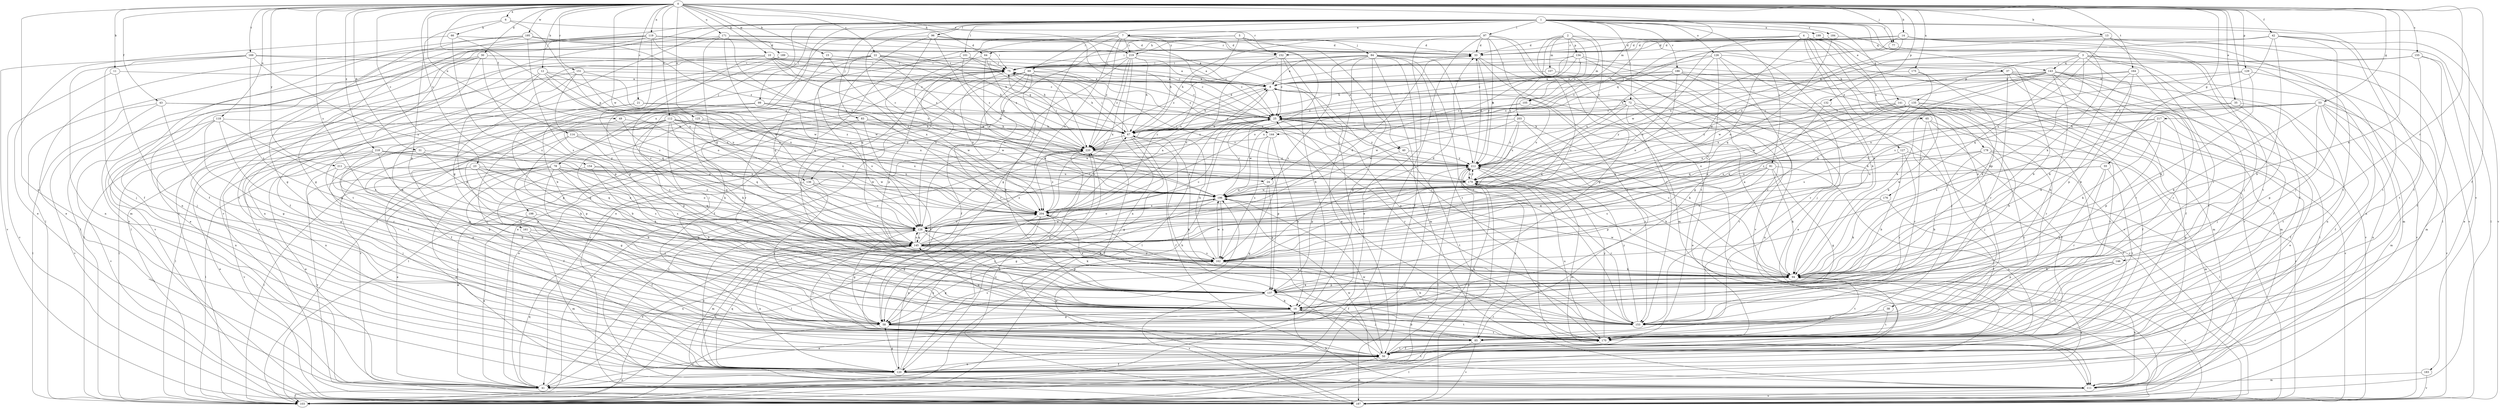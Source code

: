 strict digraph  {
0;
1;
2;
3;
4;
5;
6;
7;
8;
10;
11;
12;
13;
14;
15;
16;
21;
22;
23;
24;
25;
30;
31;
33;
35;
37;
38;
40;
41;
42;
43;
49;
50;
53;
55;
58;
64;
65;
66;
67;
69;
72;
75;
77;
78;
81;
83;
84;
85;
94;
96;
97;
99;
101;
103;
105;
107;
111;
112;
114;
118;
119;
120;
125;
126;
127;
128;
129;
132;
134;
135;
136;
137;
141;
143;
144;
145;
146;
151;
152;
153;
154;
155;
161;
162;
164;
169;
170;
171;
175;
176;
178;
179;
183;
184;
186;
187;
189;
195;
196;
198;
199;
203;
204;
211;
212;
217;
218;
219;
220;
0 -> 6  [label=a];
0 -> 10  [label=b];
0 -> 11  [label=b];
0 -> 12  [label=b];
0 -> 13  [label=b];
0 -> 14  [label=b];
0 -> 15  [label=b];
0 -> 21  [label=c];
0 -> 22  [label=c];
0 -> 23  [label=c];
0 -> 30  [label=d];
0 -> 31  [label=d];
0 -> 35  [label=e];
0 -> 42  [label=f];
0 -> 43  [label=f];
0 -> 49  [label=f];
0 -> 50  [label=f];
0 -> 53  [label=g];
0 -> 55  [label=g];
0 -> 64  [label=h];
0 -> 77  [label=j];
0 -> 94  [label=k];
0 -> 105  [label=m];
0 -> 112  [label=n];
0 -> 114  [label=n];
0 -> 118  [label=n];
0 -> 119  [label=n];
0 -> 120  [label=n];
0 -> 125  [label=o];
0 -> 129  [label=p];
0 -> 132  [label=p];
0 -> 146  [label=r];
0 -> 151  [label=r];
0 -> 154  [label=s];
0 -> 155  [label=s];
0 -> 161  [label=s];
0 -> 164  [label=t];
0 -> 169  [label=t];
0 -> 171  [label=u];
0 -> 175  [label=u];
0 -> 189  [label=w];
0 -> 195  [label=w];
0 -> 196  [label=w];
0 -> 211  [label=y];
0 -> 217  [label=z];
0 -> 218  [label=z];
0 -> 219  [label=z];
1 -> 7  [label=a];
1 -> 24  [label=c];
1 -> 50  [label=f];
1 -> 58  [label=g];
1 -> 69  [label=i];
1 -> 72  [label=i];
1 -> 77  [label=j];
1 -> 78  [label=j];
1 -> 81  [label=j];
1 -> 83  [label=j];
1 -> 94  [label=k];
1 -> 96  [label=l];
1 -> 97  [label=l];
1 -> 99  [label=l];
1 -> 101  [label=l];
1 -> 103  [label=l];
1 -> 126  [label=o];
1 -> 141  [label=q];
1 -> 143  [label=q];
1 -> 183  [label=v];
1 -> 184  [label=v];
1 -> 186  [label=v];
1 -> 187  [label=v];
1 -> 198  [label=x];
1 -> 199  [label=x];
1 -> 212  [label=y];
2 -> 24  [label=c];
2 -> 33  [label=d];
2 -> 58  [label=g];
2 -> 105  [label=m];
2 -> 107  [label=m];
2 -> 134  [label=p];
2 -> 162  [label=s];
2 -> 187  [label=v];
2 -> 203  [label=x];
3 -> 16  [label=b];
3 -> 94  [label=k];
3 -> 111  [label=m];
3 -> 120  [label=n];
3 -> 135  [label=p];
3 -> 143  [label=q];
3 -> 170  [label=t];
3 -> 176  [label=u];
3 -> 196  [label=w];
4 -> 37  [label=e];
4 -> 38  [label=e];
4 -> 64  [label=h];
4 -> 65  [label=h];
4 -> 94  [label=k];
4 -> 127  [label=o];
4 -> 128  [label=o];
4 -> 152  [label=r];
4 -> 178  [label=u];
4 -> 196  [label=w];
5 -> 40  [label=e];
5 -> 84  [label=j];
5 -> 128  [label=o];
5 -> 136  [label=p];
5 -> 204  [label=x];
5 -> 219  [label=z];
6 -> 66  [label=h];
6 -> 136  [label=p];
6 -> 137  [label=p];
6 -> 152  [label=r];
7 -> 33  [label=d];
7 -> 40  [label=e];
7 -> 41  [label=e];
7 -> 58  [label=g];
7 -> 67  [label=h];
7 -> 152  [label=r];
7 -> 187  [label=v];
7 -> 204  [label=x];
7 -> 219  [label=z];
7 -> 220  [label=z];
8 -> 25  [label=c];
8 -> 67  [label=h];
8 -> 72  [label=i];
8 -> 103  [label=l];
10 -> 25  [label=c];
10 -> 75  [label=i];
10 -> 144  [label=q];
10 -> 162  [label=s];
10 -> 170  [label=t];
10 -> 179  [label=u];
10 -> 187  [label=v];
10 -> 220  [label=z];
11 -> 8  [label=a];
11 -> 85  [label=j];
11 -> 187  [label=v];
12 -> 8  [label=a];
12 -> 58  [label=g];
12 -> 128  [label=o];
12 -> 137  [label=p];
12 -> 196  [label=w];
12 -> 204  [label=x];
13 -> 25  [label=c];
13 -> 33  [label=d];
13 -> 103  [label=l];
13 -> 153  [label=r];
13 -> 162  [label=s];
13 -> 170  [label=t];
14 -> 25  [label=c];
14 -> 33  [label=d];
14 -> 85  [label=j];
14 -> 103  [label=l];
14 -> 144  [label=q];
14 -> 179  [label=u];
14 -> 187  [label=v];
14 -> 220  [label=z];
15 -> 75  [label=i];
15 -> 145  [label=q];
15 -> 204  [label=x];
16 -> 41  [label=e];
16 -> 58  [label=g];
16 -> 75  [label=i];
16 -> 85  [label=j];
16 -> 153  [label=r];
16 -> 170  [label=t];
21 -> 25  [label=c];
21 -> 103  [label=l];
21 -> 137  [label=p];
21 -> 196  [label=w];
22 -> 8  [label=a];
22 -> 16  [label=b];
22 -> 25  [label=c];
22 -> 67  [label=h];
22 -> 75  [label=i];
22 -> 103  [label=l];
22 -> 128  [label=o];
22 -> 170  [label=t];
22 -> 212  [label=y];
23 -> 16  [label=b];
23 -> 94  [label=k];
23 -> 111  [label=m];
23 -> 128  [label=o];
23 -> 179  [label=u];
23 -> 187  [label=v];
24 -> 58  [label=g];
24 -> 137  [label=p];
24 -> 196  [label=w];
25 -> 67  [label=h];
25 -> 75  [label=i];
25 -> 94  [label=k];
25 -> 153  [label=r];
25 -> 196  [label=w];
25 -> 212  [label=y];
25 -> 220  [label=z];
30 -> 8  [label=a];
30 -> 41  [label=e];
30 -> 50  [label=f];
30 -> 75  [label=i];
30 -> 103  [label=l];
30 -> 120  [label=n];
30 -> 137  [label=p];
31 -> 41  [label=e];
31 -> 94  [label=k];
31 -> 103  [label=l];
31 -> 145  [label=q];
31 -> 212  [label=y];
33 -> 75  [label=i];
33 -> 111  [label=m];
33 -> 187  [label=v];
33 -> 212  [label=y];
35 -> 25  [label=c];
35 -> 85  [label=j];
35 -> 94  [label=k];
35 -> 170  [label=t];
37 -> 8  [label=a];
37 -> 50  [label=f];
37 -> 67  [label=h];
37 -> 103  [label=l];
37 -> 111  [label=m];
37 -> 153  [label=r];
37 -> 187  [label=v];
38 -> 153  [label=r];
38 -> 170  [label=t];
40 -> 137  [label=p];
40 -> 170  [label=t];
40 -> 212  [label=y];
41 -> 103  [label=l];
41 -> 145  [label=q];
41 -> 179  [label=u];
41 -> 220  [label=z];
42 -> 16  [label=b];
42 -> 33  [label=d];
42 -> 85  [label=j];
42 -> 145  [label=q];
42 -> 170  [label=t];
42 -> 179  [label=u];
42 -> 187  [label=v];
43 -> 25  [label=c];
43 -> 58  [label=g];
43 -> 103  [label=l];
43 -> 179  [label=u];
43 -> 187  [label=v];
49 -> 67  [label=h];
49 -> 128  [label=o];
49 -> 162  [label=s];
50 -> 67  [label=h];
50 -> 103  [label=l];
50 -> 120  [label=n];
50 -> 170  [label=t];
50 -> 179  [label=u];
50 -> 196  [label=w];
53 -> 25  [label=c];
53 -> 50  [label=f];
53 -> 94  [label=k];
53 -> 111  [label=m];
53 -> 120  [label=n];
53 -> 137  [label=p];
53 -> 187  [label=v];
53 -> 196  [label=w];
53 -> 212  [label=y];
55 -> 16  [label=b];
55 -> 153  [label=r];
55 -> 170  [label=t];
55 -> 179  [label=u];
55 -> 196  [label=w];
58 -> 75  [label=i];
58 -> 85  [label=j];
58 -> 103  [label=l];
58 -> 162  [label=s];
58 -> 170  [label=t];
64 -> 75  [label=i];
64 -> 128  [label=o];
64 -> 196  [label=w];
64 -> 220  [label=z];
65 -> 50  [label=f];
65 -> 67  [label=h];
65 -> 85  [label=j];
65 -> 153  [label=r];
65 -> 187  [label=v];
66 -> 33  [label=d];
66 -> 41  [label=e];
66 -> 162  [label=s];
66 -> 204  [label=x];
67 -> 33  [label=d];
67 -> 50  [label=f];
67 -> 58  [label=g];
67 -> 75  [label=i];
67 -> 220  [label=z];
69 -> 8  [label=a];
69 -> 16  [label=b];
69 -> 25  [label=c];
69 -> 41  [label=e];
69 -> 50  [label=f];
69 -> 153  [label=r];
69 -> 187  [label=v];
69 -> 220  [label=z];
72 -> 25  [label=c];
72 -> 41  [label=e];
72 -> 120  [label=n];
72 -> 145  [label=q];
72 -> 170  [label=t];
72 -> 187  [label=v];
72 -> 196  [label=w];
75 -> 8  [label=a];
75 -> 50  [label=f];
75 -> 67  [label=h];
75 -> 137  [label=p];
75 -> 153  [label=r];
75 -> 204  [label=x];
75 -> 212  [label=y];
77 -> 170  [label=t];
77 -> 179  [label=u];
78 -> 16  [label=b];
78 -> 41  [label=e];
78 -> 50  [label=f];
78 -> 103  [label=l];
78 -> 120  [label=n];
78 -> 145  [label=q];
78 -> 162  [label=s];
78 -> 170  [label=t];
78 -> 179  [label=u];
78 -> 196  [label=w];
81 -> 58  [label=g];
81 -> 94  [label=k];
81 -> 120  [label=n];
81 -> 137  [label=p];
81 -> 145  [label=q];
81 -> 162  [label=s];
81 -> 179  [label=u];
83 -> 41  [label=e];
83 -> 67  [label=h];
83 -> 103  [label=l];
83 -> 170  [label=t];
83 -> 196  [label=w];
84 -> 8  [label=a];
84 -> 41  [label=e];
84 -> 50  [label=f];
84 -> 58  [label=g];
84 -> 75  [label=i];
84 -> 94  [label=k];
84 -> 111  [label=m];
84 -> 153  [label=r];
84 -> 162  [label=s];
84 -> 170  [label=t];
84 -> 212  [label=y];
84 -> 220  [label=z];
85 -> 16  [label=b];
85 -> 103  [label=l];
85 -> 187  [label=v];
85 -> 212  [label=y];
94 -> 8  [label=a];
94 -> 16  [label=b];
94 -> 25  [label=c];
94 -> 41  [label=e];
94 -> 128  [label=o];
94 -> 137  [label=p];
94 -> 170  [label=t];
94 -> 179  [label=u];
94 -> 187  [label=v];
94 -> 196  [label=w];
96 -> 33  [label=d];
96 -> 103  [label=l];
96 -> 145  [label=q];
96 -> 196  [label=w];
96 -> 204  [label=x];
96 -> 212  [label=y];
97 -> 33  [label=d];
97 -> 41  [label=e];
97 -> 67  [label=h];
97 -> 75  [label=i];
97 -> 85  [label=j];
97 -> 103  [label=l];
97 -> 153  [label=r];
97 -> 170  [label=t];
97 -> 212  [label=y];
99 -> 25  [label=c];
99 -> 85  [label=j];
99 -> 120  [label=n];
99 -> 128  [label=o];
99 -> 187  [label=v];
99 -> 196  [label=w];
101 -> 67  [label=h];
101 -> 75  [label=i];
101 -> 145  [label=q];
101 -> 220  [label=z];
103 -> 25  [label=c];
103 -> 204  [label=x];
103 -> 212  [label=y];
105 -> 25  [label=c];
105 -> 179  [label=u];
105 -> 220  [label=z];
107 -> 8  [label=a];
107 -> 41  [label=e];
111 -> 16  [label=b];
111 -> 94  [label=k];
111 -> 145  [label=q];
111 -> 187  [label=v];
111 -> 196  [label=w];
112 -> 58  [label=g];
112 -> 67  [label=h];
112 -> 94  [label=k];
112 -> 103  [label=l];
112 -> 120  [label=n];
112 -> 137  [label=p];
112 -> 145  [label=q];
112 -> 170  [label=t];
112 -> 179  [label=u];
112 -> 204  [label=x];
112 -> 212  [label=y];
112 -> 220  [label=z];
114 -> 16  [label=b];
114 -> 137  [label=p];
114 -> 145  [label=q];
114 -> 204  [label=x];
114 -> 220  [label=z];
118 -> 58  [label=g];
118 -> 67  [label=h];
118 -> 120  [label=n];
118 -> 153  [label=r];
118 -> 162  [label=s];
118 -> 187  [label=v];
119 -> 25  [label=c];
119 -> 33  [label=d];
119 -> 50  [label=f];
119 -> 58  [label=g];
119 -> 67  [label=h];
119 -> 103  [label=l];
119 -> 162  [label=s];
119 -> 179  [label=u];
119 -> 187  [label=v];
120 -> 41  [label=e];
120 -> 50  [label=f];
120 -> 58  [label=g];
120 -> 111  [label=m];
120 -> 128  [label=o];
120 -> 145  [label=q];
120 -> 170  [label=t];
120 -> 204  [label=x];
120 -> 220  [label=z];
125 -> 16  [label=b];
125 -> 50  [label=f];
125 -> 67  [label=h];
125 -> 94  [label=k];
125 -> 204  [label=x];
126 -> 67  [label=h];
126 -> 75  [label=i];
126 -> 85  [label=j];
126 -> 94  [label=k];
126 -> 153  [label=r];
126 -> 162  [label=s];
126 -> 204  [label=x];
127 -> 16  [label=b];
127 -> 103  [label=l];
127 -> 153  [label=r];
127 -> 212  [label=y];
128 -> 8  [label=a];
128 -> 16  [label=b];
128 -> 25  [label=c];
128 -> 58  [label=g];
128 -> 94  [label=k];
128 -> 111  [label=m];
128 -> 145  [label=q];
129 -> 8  [label=a];
129 -> 94  [label=k];
129 -> 111  [label=m];
129 -> 204  [label=x];
132 -> 16  [label=b];
132 -> 25  [label=c];
132 -> 145  [label=q];
134 -> 25  [label=c];
134 -> 58  [label=g];
134 -> 75  [label=i];
134 -> 187  [label=v];
134 -> 204  [label=x];
134 -> 212  [label=y];
135 -> 25  [label=c];
135 -> 41  [label=e];
135 -> 94  [label=k];
135 -> 145  [label=q];
135 -> 162  [label=s];
135 -> 187  [label=v];
135 -> 204  [label=x];
135 -> 212  [label=y];
136 -> 41  [label=e];
136 -> 128  [label=o];
136 -> 153  [label=r];
136 -> 196  [label=w];
137 -> 16  [label=b];
137 -> 94  [label=k];
137 -> 170  [label=t];
137 -> 187  [label=v];
137 -> 204  [label=x];
141 -> 25  [label=c];
141 -> 50  [label=f];
141 -> 120  [label=n];
141 -> 128  [label=o];
141 -> 145  [label=q];
141 -> 153  [label=r];
141 -> 170  [label=t];
143 -> 8  [label=a];
143 -> 16  [label=b];
143 -> 50  [label=f];
143 -> 94  [label=k];
143 -> 120  [label=n];
143 -> 153  [label=r];
143 -> 162  [label=s];
143 -> 170  [label=t];
143 -> 187  [label=v];
143 -> 196  [label=w];
143 -> 204  [label=x];
144 -> 16  [label=b];
144 -> 137  [label=p];
144 -> 162  [label=s];
144 -> 220  [label=z];
145 -> 25  [label=c];
145 -> 33  [label=d];
145 -> 41  [label=e];
145 -> 85  [label=j];
145 -> 94  [label=k];
145 -> 120  [label=n];
145 -> 128  [label=o];
145 -> 137  [label=p];
145 -> 162  [label=s];
145 -> 196  [label=w];
145 -> 220  [label=z];
146 -> 85  [label=j];
146 -> 94  [label=k];
146 -> 137  [label=p];
146 -> 170  [label=t];
151 -> 8  [label=a];
151 -> 16  [label=b];
151 -> 103  [label=l];
151 -> 145  [label=q];
151 -> 196  [label=w];
151 -> 204  [label=x];
152 -> 16  [label=b];
152 -> 25  [label=c];
152 -> 75  [label=i];
152 -> 128  [label=o];
152 -> 187  [label=v];
153 -> 8  [label=a];
153 -> 67  [label=h];
153 -> 145  [label=q];
153 -> 204  [label=x];
153 -> 212  [label=y];
154 -> 58  [label=g];
154 -> 162  [label=s];
154 -> 179  [label=u];
154 -> 196  [label=w];
155 -> 41  [label=e];
155 -> 50  [label=f];
155 -> 75  [label=i];
155 -> 170  [label=t];
155 -> 212  [label=y];
161 -> 16  [label=b];
161 -> 111  [label=m];
161 -> 145  [label=q];
162 -> 33  [label=d];
162 -> 50  [label=f];
162 -> 58  [label=g];
162 -> 67  [label=h];
162 -> 94  [label=k];
162 -> 196  [label=w];
164 -> 8  [label=a];
164 -> 67  [label=h];
164 -> 94  [label=k];
164 -> 137  [label=p];
164 -> 153  [label=r];
169 -> 25  [label=c];
169 -> 75  [label=i];
169 -> 85  [label=j];
169 -> 120  [label=n];
169 -> 162  [label=s];
169 -> 187  [label=v];
169 -> 204  [label=x];
170 -> 25  [label=c];
170 -> 50  [label=f];
170 -> 179  [label=u];
170 -> 212  [label=y];
171 -> 25  [label=c];
171 -> 33  [label=d];
171 -> 50  [label=f];
171 -> 75  [label=i];
171 -> 120  [label=n];
171 -> 128  [label=o];
171 -> 145  [label=q];
171 -> 204  [label=x];
175 -> 8  [label=a];
175 -> 94  [label=k];
175 -> 145  [label=q];
176 -> 94  [label=k];
176 -> 170  [label=t];
176 -> 204  [label=x];
178 -> 16  [label=b];
178 -> 50  [label=f];
178 -> 111  [label=m];
178 -> 153  [label=r];
178 -> 196  [label=w];
178 -> 212  [label=y];
179 -> 75  [label=i];
179 -> 111  [label=m];
179 -> 153  [label=r];
179 -> 196  [label=w];
179 -> 212  [label=y];
183 -> 111  [label=m];
183 -> 187  [label=v];
184 -> 33  [label=d];
184 -> 50  [label=f];
184 -> 145  [label=q];
186 -> 8  [label=a];
186 -> 85  [label=j];
186 -> 111  [label=m];
186 -> 128  [label=o];
186 -> 153  [label=r];
186 -> 179  [label=u];
186 -> 220  [label=z];
187 -> 196  [label=w];
187 -> 212  [label=y];
187 -> 220  [label=z];
189 -> 75  [label=i];
189 -> 137  [label=p];
189 -> 187  [label=v];
195 -> 8  [label=a];
195 -> 33  [label=d];
195 -> 41  [label=e];
195 -> 58  [label=g];
195 -> 111  [label=m];
195 -> 162  [label=s];
195 -> 220  [label=z];
196 -> 25  [label=c];
196 -> 58  [label=g];
196 -> 128  [label=o];
196 -> 162  [label=s];
196 -> 204  [label=x];
198 -> 41  [label=e];
198 -> 50  [label=f];
198 -> 128  [label=o];
199 -> 16  [label=b];
199 -> 33  [label=d];
199 -> 137  [label=p];
203 -> 67  [label=h];
203 -> 103  [label=l];
203 -> 153  [label=r];
203 -> 179  [label=u];
203 -> 196  [label=w];
203 -> 212  [label=y];
204 -> 8  [label=a];
204 -> 58  [label=g];
204 -> 67  [label=h];
204 -> 103  [label=l];
204 -> 120  [label=n];
204 -> 128  [label=o];
204 -> 220  [label=z];
211 -> 16  [label=b];
211 -> 85  [label=j];
211 -> 128  [label=o];
211 -> 179  [label=u];
212 -> 25  [label=c];
212 -> 33  [label=d];
212 -> 94  [label=k];
212 -> 103  [label=l];
212 -> 111  [label=m];
212 -> 179  [label=u];
217 -> 50  [label=f];
217 -> 67  [label=h];
217 -> 94  [label=k];
217 -> 128  [label=o];
217 -> 137  [label=p];
217 -> 162  [label=s];
218 -> 16  [label=b];
218 -> 41  [label=e];
218 -> 128  [label=o];
218 -> 137  [label=p];
218 -> 145  [label=q];
218 -> 187  [label=v];
218 -> 212  [label=y];
219 -> 25  [label=c];
219 -> 67  [label=h];
219 -> 75  [label=i];
219 -> 120  [label=n];
219 -> 128  [label=o];
219 -> 153  [label=r];
219 -> 204  [label=x];
219 -> 220  [label=z];
220 -> 25  [label=c];
220 -> 50  [label=f];
220 -> 58  [label=g];
220 -> 75  [label=i];
220 -> 103  [label=l];
220 -> 212  [label=y];
}
